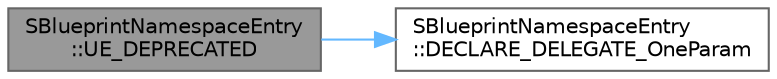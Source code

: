 digraph "SBlueprintNamespaceEntry::UE_DEPRECATED"
{
 // INTERACTIVE_SVG=YES
 // LATEX_PDF_SIZE
  bgcolor="transparent";
  edge [fontname=Helvetica,fontsize=10,labelfontname=Helvetica,labelfontsize=10];
  node [fontname=Helvetica,fontsize=10,shape=box,height=0.2,width=0.4];
  rankdir="LR";
  Node1 [id="Node000001",label="SBlueprintNamespaceEntry\l::UE_DEPRECATED",height=0.2,width=0.4,color="gray40", fillcolor="grey60", style="filled", fontcolor="black",tooltip=" "];
  Node1 -> Node2 [id="edge1_Node000001_Node000002",color="steelblue1",style="solid",tooltip=" "];
  Node2 [id="Node000002",label="SBlueprintNamespaceEntry\l::DECLARE_DELEGATE_OneParam",height=0.2,width=0.4,color="grey40", fillcolor="white", style="filled",URL="$d0/d33/classSBlueprintNamespaceEntry.html#a842bb2b3359666b8df0cf2d876c3d49c",tooltip=" "];
}
